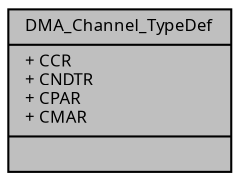 digraph "DMA_Channel_TypeDef"
{
  edge [fontname="Sans",fontsize="8",labelfontname="Sans",labelfontsize="8"];
  node [fontname="Sans",fontsize="8",shape=record];
  Node1 [label="{DMA_Channel_TypeDef\n|+ CCR\l+ CNDTR\l+ CPAR\l+ CMAR\l|}",height=0.2,width=0.4,color="black", fillcolor="grey75", style="filled", fontcolor="black"];
}
